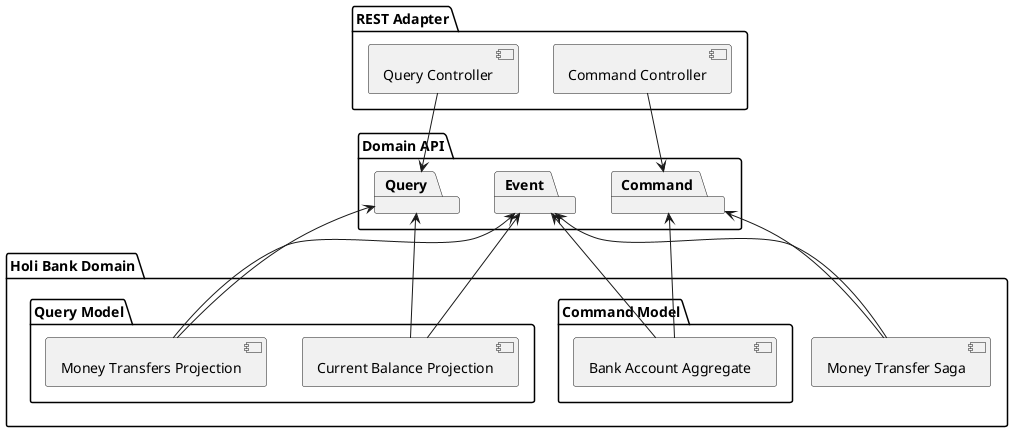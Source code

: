 @startuml

package "REST Adapter" as RA {
  [Command Controller] as RCC
  [Query Controller] as RQC
}

package "Domain API" as API {
  package "Command"
  package "Event"
  package "Query"
}

package "Holi Bank Domain" {
  [Money Transfer Saga] as CMS

  package "Command Model" as CM {
    [Bank Account Aggregate] as CMA

  }
  package "Query Model" as QM {
    [Current Balance Projection] as QMC
    [Money Transfers Projection] as QMM
  }
}

RCC -d-> Command
RQC -d-> Query
QMC -u-> Query
QMM -u-> Query

CMA -u-> Event
CMA -u-> Command
QMC -u-> Event
QMM -u-> Event
CMS -u-> Event
CMS -u-> Command


@enduml
